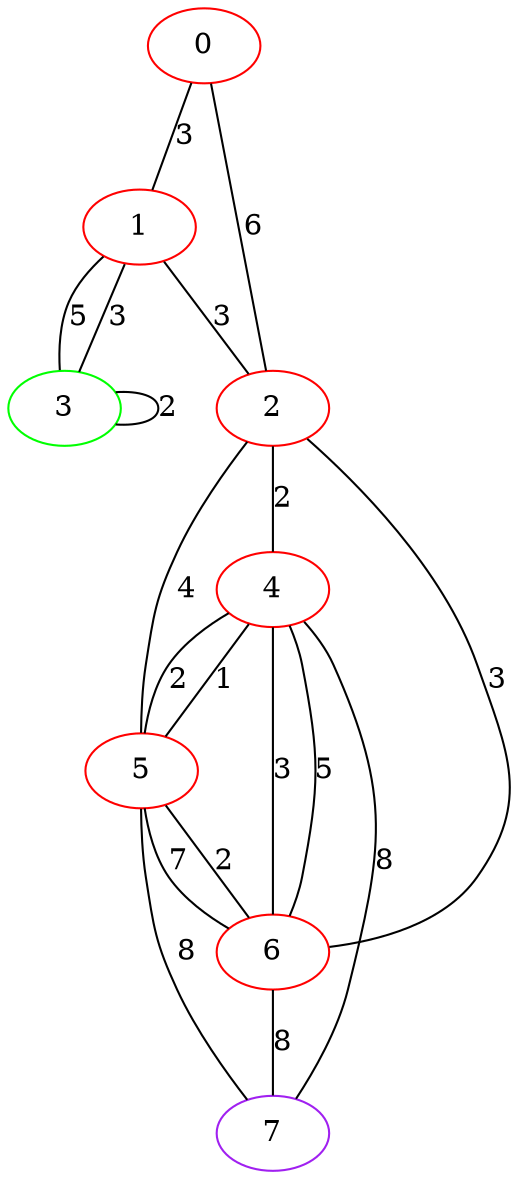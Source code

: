 graph "" {
0 [color=red, weight=1];
1 [color=red, weight=1];
2 [color=red, weight=1];
3 [color=green, weight=2];
4 [color=red, weight=1];
5 [color=red, weight=1];
6 [color=red, weight=1];
7 [color=purple, weight=4];
0 -- 1  [key=0, label=3];
0 -- 2  [key=0, label=6];
1 -- 2  [key=0, label=3];
1 -- 3  [key=0, label=3];
1 -- 3  [key=1, label=5];
2 -- 4  [key=0, label=2];
2 -- 5  [key=0, label=4];
2 -- 6  [key=0, label=3];
3 -- 3  [key=0, label=2];
4 -- 5  [key=0, label=1];
4 -- 5  [key=1, label=2];
4 -- 6  [key=0, label=3];
4 -- 6  [key=1, label=5];
4 -- 7  [key=0, label=8];
5 -- 6  [key=0, label=2];
5 -- 6  [key=1, label=7];
5 -- 7  [key=0, label=8];
6 -- 7  [key=0, label=8];
}
